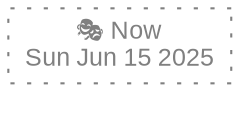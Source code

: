 digraph timeline {
    node [fontname="Arial"; fontsize="12";];
    edge [fontname="Arial"; fontsize="12";];
    bgcolor="transparent";
    comment=" ";
    fontname="Arial";
    fontsize="12";
    label=" ";
    rankdir="TD";
    ranksep="0.5";
    tooltip=" ";
    1 [class="event td408927559ee23e3"; color="#808080FF"; fontcolor="#808080FF"; id="Z2025-06-15-0"; label=<🎭 Now<BR ALIGN="CENTER"/>Sun Jun 15 2025>; penwidth="1"; shape="box"; style="dotted"; tooltip="0ms seit Sun Jun 15 2025\n0ms her";];
}